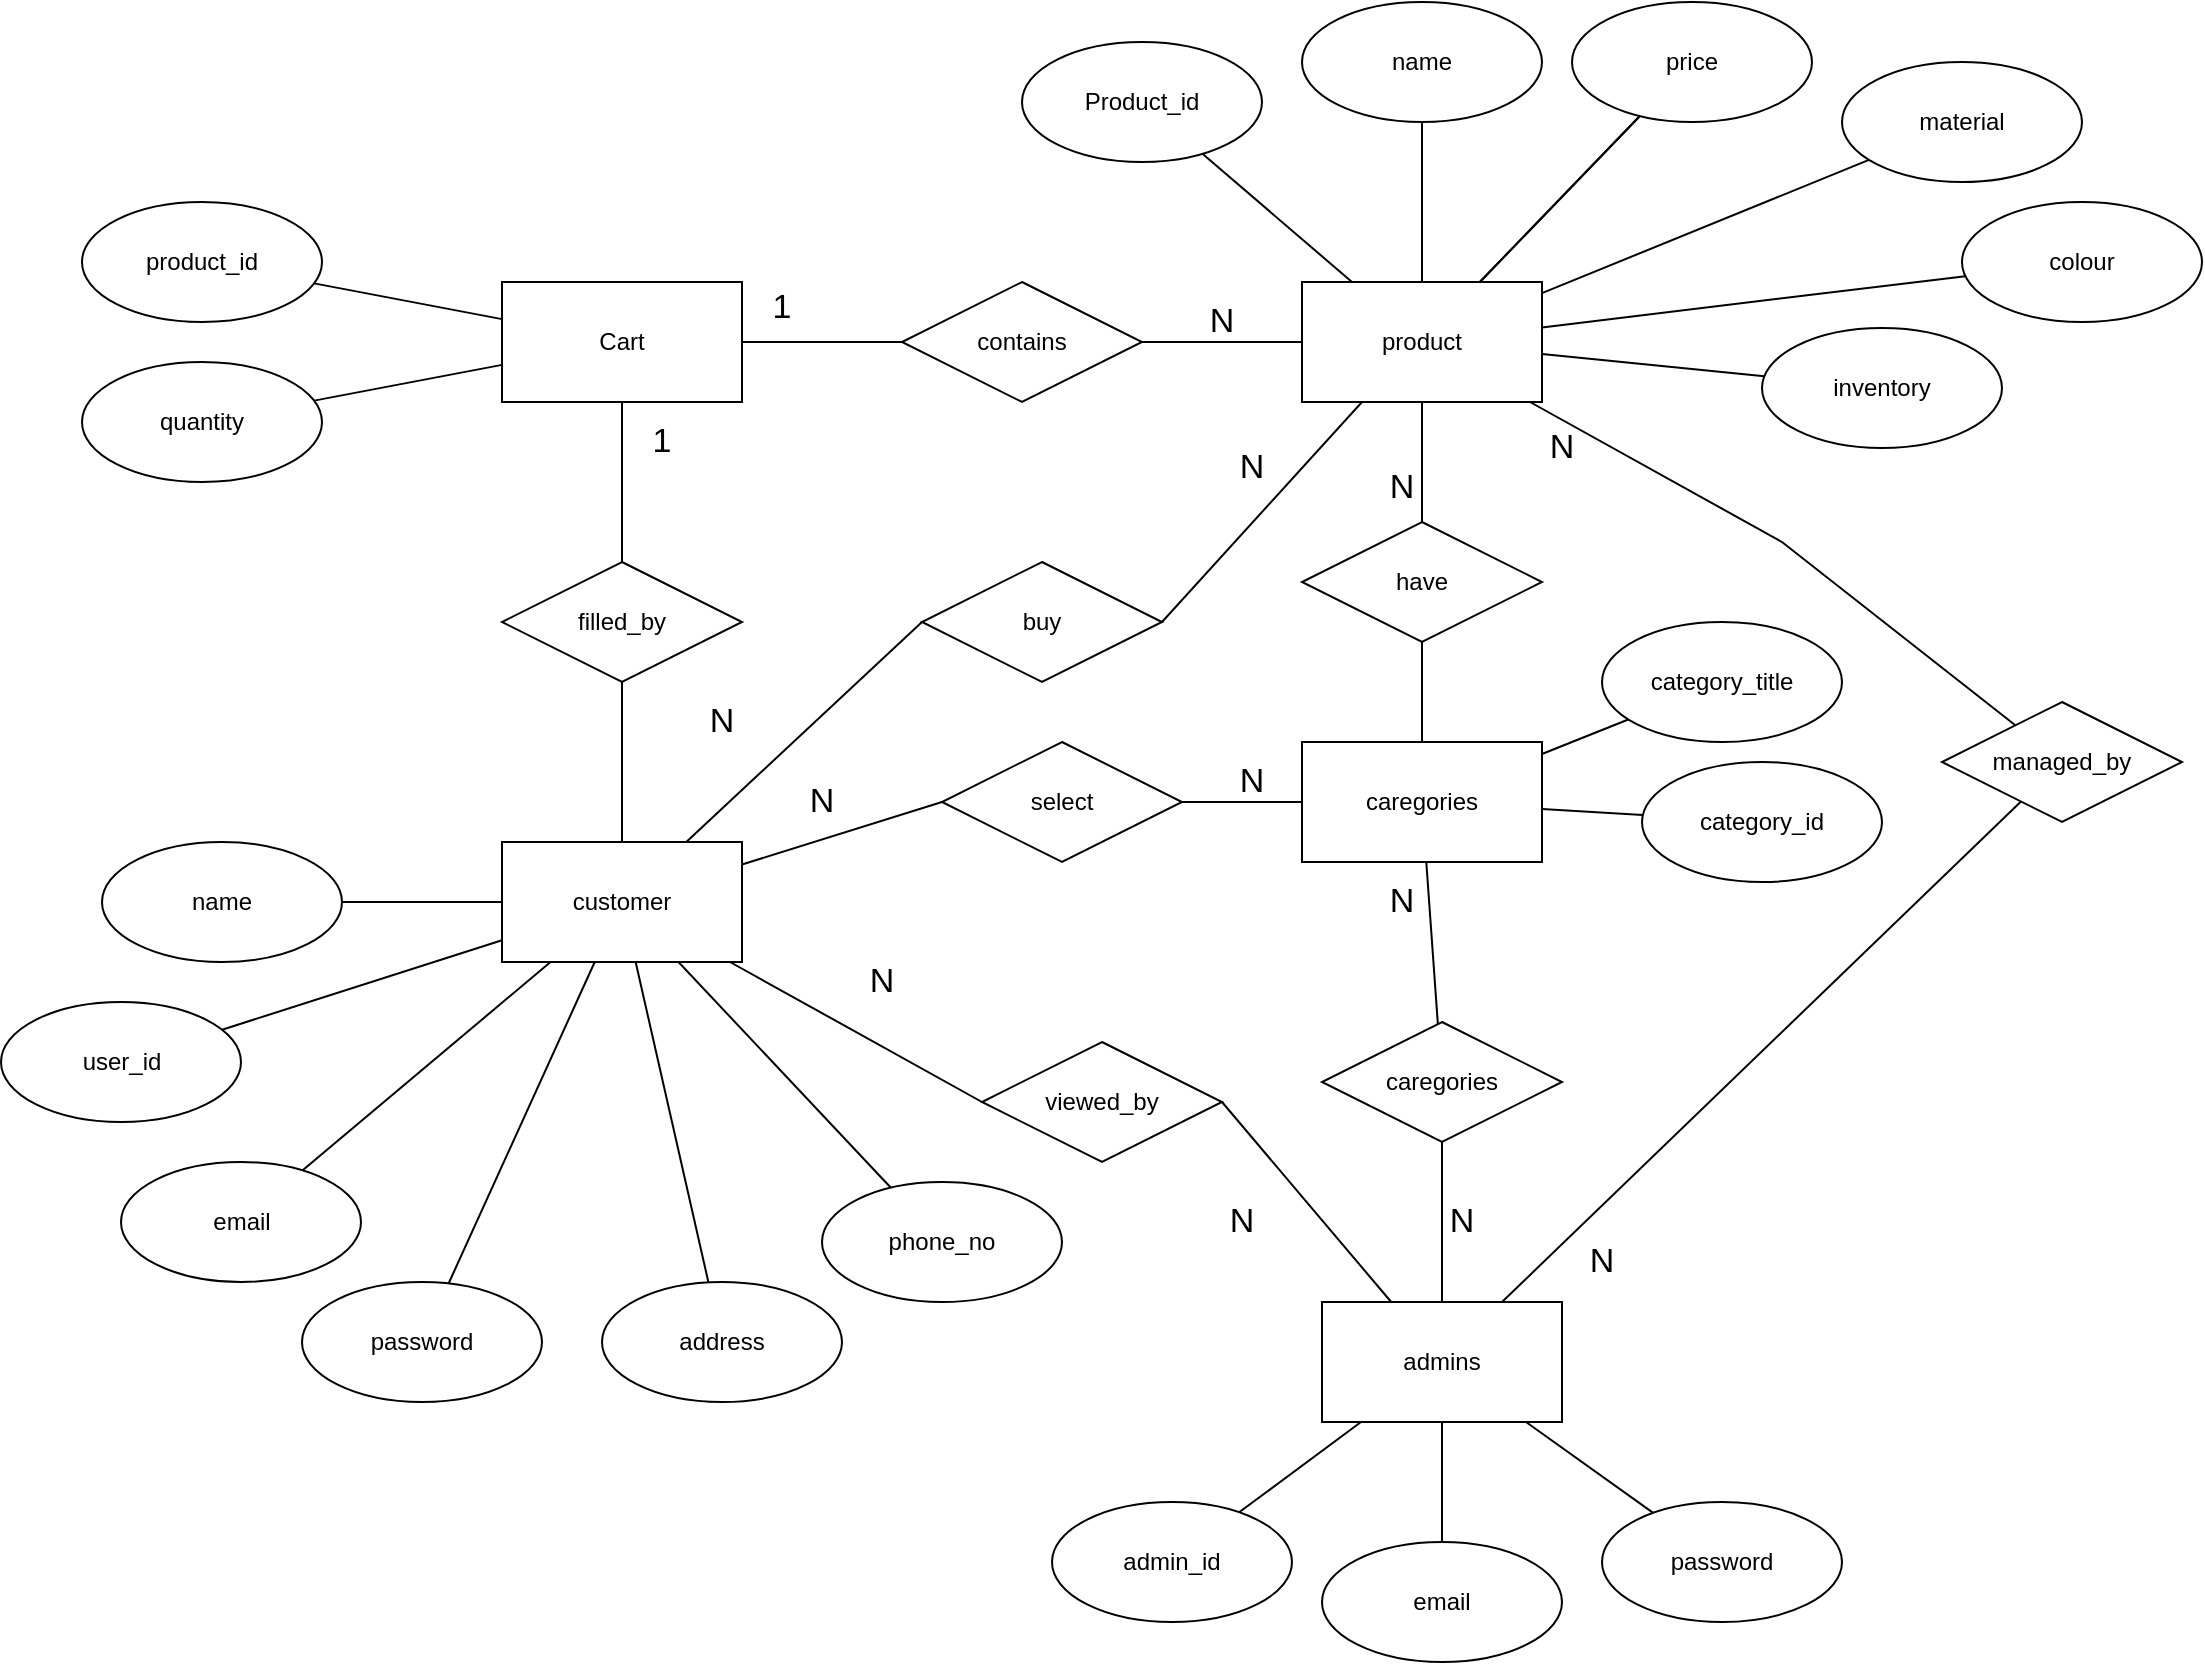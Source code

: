 <mxfile version="12.2.2" type="device" pages="1"><diagram id="SkSIA3Jad2eiDOknY4_T" name="Page-1"><mxGraphModel dx="2533" dy="1017" grid="1" gridSize="10" guides="1" tooltips="1" connect="1" arrows="1" fold="1" page="1" pageScale="1" pageWidth="850" pageHeight="1100" math="0" shadow="0"><root><mxCell id="0"/><mxCell id="1" parent="0"/><mxCell id="WPujVV-7rI7eU8NZrwp7-5" value="" style="rounded=0;orthogonalLoop=1;jettySize=auto;html=1;endArrow=none;endFill=0;" parent="1" source="WPujVV-7rI7eU8NZrwp7-1" target="WPujVV-7rI7eU8NZrwp7-4" edge="1"><mxGeometry relative="1" as="geometry"/></mxCell><mxCell id="WPujVV-7rI7eU8NZrwp7-7" value="" style="rounded=0;orthogonalLoop=1;jettySize=auto;html=1;endArrow=none;endFill=0;" parent="1" source="WPujVV-7rI7eU8NZrwp7-1" target="WPujVV-7rI7eU8NZrwp7-6" edge="1"><mxGeometry relative="1" as="geometry"/></mxCell><mxCell id="WPujVV-7rI7eU8NZrwp7-9" value="" style="edgeStyle=none;rounded=0;orthogonalLoop=1;jettySize=auto;html=1;endArrow=none;endFill=0;" parent="1" source="WPujVV-7rI7eU8NZrwp7-1" target="WPujVV-7rI7eU8NZrwp7-8" edge="1"><mxGeometry relative="1" as="geometry"/></mxCell><mxCell id="WPujVV-7rI7eU8NZrwp7-32" value="" style="edgeStyle=none;rounded=0;orthogonalLoop=1;jettySize=auto;html=1;endArrow=none;endFill=0;" parent="1" source="WPujVV-7rI7eU8NZrwp7-1" target="WPujVV-7rI7eU8NZrwp7-31" edge="1"><mxGeometry relative="1" as="geometry"/></mxCell><mxCell id="WPujVV-7rI7eU8NZrwp7-1" value="Cart" style="rounded=0;whiteSpace=wrap;html=1;" parent="1" vertex="1"><mxGeometry x="190" y="150" width="120" height="60" as="geometry"/></mxCell><mxCell id="WPujVV-7rI7eU8NZrwp7-34" value="" style="edgeStyle=none;rounded=0;orthogonalLoop=1;jettySize=auto;html=1;endArrow=none;endFill=0;" parent="1" source="WPujVV-7rI7eU8NZrwp7-31" target="WPujVV-7rI7eU8NZrwp7-33" edge="1"><mxGeometry relative="1" as="geometry"/></mxCell><mxCell id="WPujVV-7rI7eU8NZrwp7-31" value="filled_by" style="rhombus;whiteSpace=wrap;html=1;fontFamily=Helvetica;fontSize=12;fontColor=#000000;align=center;strokeColor=#000000;fillColor=#ffffff;" parent="1" vertex="1"><mxGeometry x="190" y="290" width="120" height="60" as="geometry"/></mxCell><mxCell id="WPujVV-7rI7eU8NZrwp7-36" value="" style="edgeStyle=none;rounded=0;orthogonalLoop=1;jettySize=auto;html=1;endArrow=none;endFill=0;" parent="1" source="WPujVV-7rI7eU8NZrwp7-33" target="WPujVV-7rI7eU8NZrwp7-35" edge="1"><mxGeometry relative="1" as="geometry"/></mxCell><mxCell id="WPujVV-7rI7eU8NZrwp7-38" value="" style="edgeStyle=none;rounded=0;orthogonalLoop=1;jettySize=auto;html=1;endArrow=none;endFill=0;" parent="1" source="WPujVV-7rI7eU8NZrwp7-33" target="WPujVV-7rI7eU8NZrwp7-37" edge="1"><mxGeometry relative="1" as="geometry"/></mxCell><mxCell id="WPujVV-7rI7eU8NZrwp7-40" value="" style="edgeStyle=none;rounded=0;orthogonalLoop=1;jettySize=auto;html=1;endArrow=none;endFill=0;" parent="1" source="WPujVV-7rI7eU8NZrwp7-33" target="WPujVV-7rI7eU8NZrwp7-39" edge="1"><mxGeometry relative="1" as="geometry"/></mxCell><mxCell id="WPujVV-7rI7eU8NZrwp7-42" value="" style="edgeStyle=none;rounded=0;orthogonalLoop=1;jettySize=auto;html=1;endArrow=none;endFill=0;" parent="1" source="WPujVV-7rI7eU8NZrwp7-33" target="WPujVV-7rI7eU8NZrwp7-41" edge="1"><mxGeometry relative="1" as="geometry"/></mxCell><mxCell id="WPujVV-7rI7eU8NZrwp7-44" value="" style="edgeStyle=none;rounded=0;orthogonalLoop=1;jettySize=auto;html=1;endArrow=none;endFill=0;" parent="1" source="WPujVV-7rI7eU8NZrwp7-33" target="WPujVV-7rI7eU8NZrwp7-43" edge="1"><mxGeometry relative="1" as="geometry"/></mxCell><mxCell id="WPujVV-7rI7eU8NZrwp7-46" value="" style="edgeStyle=none;rounded=0;orthogonalLoop=1;jettySize=auto;html=1;endArrow=none;endFill=0;entryX=0;entryY=0.5;entryDx=0;entryDy=0;" parent="1" source="WPujVV-7rI7eU8NZrwp7-33" target="WPujVV-7rI7eU8NZrwp7-45" edge="1"><mxGeometry relative="1" as="geometry"/></mxCell><mxCell id="WPujVV-7rI7eU8NZrwp7-55" value="" style="edgeStyle=none;rounded=0;orthogonalLoop=1;jettySize=auto;html=1;endArrow=none;endFill=0;entryX=0;entryY=0.5;entryDx=0;entryDy=0;" parent="1" source="WPujVV-7rI7eU8NZrwp7-33" target="WPujVV-7rI7eU8NZrwp7-54" edge="1"><mxGeometry relative="1" as="geometry"/></mxCell><mxCell id="WPujVV-7rI7eU8NZrwp7-74" style="edgeStyle=none;rounded=0;orthogonalLoop=1;jettySize=auto;html=1;endArrow=none;endFill=0;entryX=0;entryY=0.5;entryDx=0;entryDy=0;" parent="1" source="WPujVV-7rI7eU8NZrwp7-33" target="WPujVV-7rI7eU8NZrwp7-75" edge="1"><mxGeometry relative="1" as="geometry"><mxPoint x="480" y="580" as="targetPoint"/></mxGeometry></mxCell><mxCell id="WPujVV-7rI7eU8NZrwp7-112" value="" style="edgeStyle=none;rounded=0;orthogonalLoop=1;jettySize=auto;html=1;endArrow=none;endFill=0;" parent="1" source="WPujVV-7rI7eU8NZrwp7-33" target="WPujVV-7rI7eU8NZrwp7-111" edge="1"><mxGeometry relative="1" as="geometry"/></mxCell><mxCell id="WPujVV-7rI7eU8NZrwp7-33" value="customer" style="rounded=0;whiteSpace=wrap;html=1;fontFamily=Helvetica;fontSize=12;fontColor=#000000;align=center;strokeColor=#000000;fillColor=#ffffff;" parent="1" vertex="1"><mxGeometry x="190" y="430" width="120" height="60" as="geometry"/></mxCell><mxCell id="WPujVV-7rI7eU8NZrwp7-111" value="password" style="ellipse;whiteSpace=wrap;html=1;fontFamily=Helvetica;fontSize=12;fontColor=#000000;align=center;strokeColor=#000000;fillColor=#ffffff;" parent="1" vertex="1"><mxGeometry x="90" y="650" width="120" height="60" as="geometry"/></mxCell><mxCell id="WPujVV-7rI7eU8NZrwp7-56" style="edgeStyle=none;rounded=0;orthogonalLoop=1;jettySize=auto;html=1;entryX=0.25;entryY=1;entryDx=0;entryDy=0;endArrow=none;endFill=0;exitX=1;exitY=0.5;exitDx=0;exitDy=0;" parent="1" source="WPujVV-7rI7eU8NZrwp7-54" target="WPujVV-7rI7eU8NZrwp7-10" edge="1"><mxGeometry relative="1" as="geometry"/></mxCell><mxCell id="WPujVV-7rI7eU8NZrwp7-54" value="buy" style="rhombus;whiteSpace=wrap;html=1;fontFamily=Helvetica;fontSize=12;fontColor=#000000;align=center;strokeColor=#000000;fillColor=#ffffff;" parent="1" vertex="1"><mxGeometry x="400" y="290" width="120" height="60" as="geometry"/></mxCell><mxCell id="WPujVV-7rI7eU8NZrwp7-48" value="" style="edgeStyle=none;rounded=0;orthogonalLoop=1;jettySize=auto;html=1;endArrow=none;endFill=0;entryX=0;entryY=0.5;entryDx=0;entryDy=0;exitX=1;exitY=0.5;exitDx=0;exitDy=0;" parent="1" source="WPujVV-7rI7eU8NZrwp7-45" target="WPujVV-7rI7eU8NZrwp7-27" edge="1"><mxGeometry relative="1" as="geometry"><mxPoint x="672.632" y="556.316" as="targetPoint"/></mxGeometry></mxCell><mxCell id="WPujVV-7rI7eU8NZrwp7-45" value="select" style="rhombus;whiteSpace=wrap;html=1;fontFamily=Helvetica;fontSize=12;fontColor=#000000;align=center;strokeColor=#000000;fillColor=#ffffff;" parent="1" vertex="1"><mxGeometry x="410" y="380" width="120" height="60" as="geometry"/></mxCell><mxCell id="WPujVV-7rI7eU8NZrwp7-43" value="address" style="ellipse;whiteSpace=wrap;html=1;fontFamily=Helvetica;fontSize=12;fontColor=#000000;align=center;strokeColor=#000000;fillColor=#ffffff;" parent="1" vertex="1"><mxGeometry x="240" y="650" width="120" height="60" as="geometry"/></mxCell><mxCell id="WPujVV-7rI7eU8NZrwp7-41" value="phone_no" style="ellipse;whiteSpace=wrap;html=1;fontFamily=Helvetica;fontSize=12;fontColor=#000000;align=center;strokeColor=#000000;fillColor=#ffffff;" parent="1" vertex="1"><mxGeometry x="350" y="600" width="120" height="60" as="geometry"/></mxCell><mxCell id="WPujVV-7rI7eU8NZrwp7-39" value="email" style="ellipse;whiteSpace=wrap;html=1;fontFamily=Helvetica;fontSize=12;fontColor=#000000;align=center;strokeColor=#000000;fillColor=#ffffff;" parent="1" vertex="1"><mxGeometry x="-0.5" y="590" width="120" height="60" as="geometry"/></mxCell><mxCell id="WPujVV-7rI7eU8NZrwp7-37" value="user_id" style="ellipse;whiteSpace=wrap;html=1;fontFamily=Helvetica;fontSize=12;fontColor=#000000;align=center;strokeColor=#000000;fillColor=#ffffff;" parent="1" vertex="1"><mxGeometry x="-60.5" y="510" width="120" height="60" as="geometry"/></mxCell><mxCell id="WPujVV-7rI7eU8NZrwp7-35" value="name" style="ellipse;whiteSpace=wrap;html=1;fontFamily=Helvetica;fontSize=12;fontColor=#000000;align=center;strokeColor=#000000;fillColor=#ffffff;" parent="1" vertex="1"><mxGeometry x="-10" y="430" width="120" height="60" as="geometry"/></mxCell><mxCell id="WPujVV-7rI7eU8NZrwp7-11" value="" style="edgeStyle=none;rounded=0;orthogonalLoop=1;jettySize=auto;html=1;endArrow=none;endFill=0;" parent="1" source="WPujVV-7rI7eU8NZrwp7-8" target="WPujVV-7rI7eU8NZrwp7-10" edge="1"><mxGeometry relative="1" as="geometry"/></mxCell><mxCell id="WPujVV-7rI7eU8NZrwp7-8" value="contains" style="rhombus;whiteSpace=wrap;html=1;fontFamily=Helvetica;fontSize=12;fontColor=#000000;align=center;strokeColor=#000000;fillColor=#ffffff;" parent="1" vertex="1"><mxGeometry x="390" y="150" width="120" height="60" as="geometry"/></mxCell><mxCell id="WPujVV-7rI7eU8NZrwp7-13" value="" style="edgeStyle=none;rounded=0;orthogonalLoop=1;jettySize=auto;html=1;endArrow=none;endFill=0;" parent="1" source="WPujVV-7rI7eU8NZrwp7-10" target="WPujVV-7rI7eU8NZrwp7-12" edge="1"><mxGeometry relative="1" as="geometry"/></mxCell><mxCell id="WPujVV-7rI7eU8NZrwp7-15" value="" style="edgeStyle=none;rounded=0;orthogonalLoop=1;jettySize=auto;html=1;endArrow=none;endFill=0;" parent="1" source="WPujVV-7rI7eU8NZrwp7-10" target="WPujVV-7rI7eU8NZrwp7-14" edge="1"><mxGeometry relative="1" as="geometry"/></mxCell><mxCell id="WPujVV-7rI7eU8NZrwp7-16" value="" style="edgeStyle=none;rounded=0;orthogonalLoop=1;jettySize=auto;html=1;endArrow=none;endFill=0;" parent="1" source="WPujVV-7rI7eU8NZrwp7-10" target="WPujVV-7rI7eU8NZrwp7-14" edge="1"><mxGeometry relative="1" as="geometry"/></mxCell><mxCell id="WPujVV-7rI7eU8NZrwp7-18" value="" style="edgeStyle=none;rounded=0;orthogonalLoop=1;jettySize=auto;html=1;endArrow=none;endFill=0;" parent="1" source="WPujVV-7rI7eU8NZrwp7-10" target="WPujVV-7rI7eU8NZrwp7-17" edge="1"><mxGeometry relative="1" as="geometry"/></mxCell><mxCell id="WPujVV-7rI7eU8NZrwp7-20" value="" style="edgeStyle=none;rounded=0;orthogonalLoop=1;jettySize=auto;html=1;endArrow=none;endFill=0;" parent="1" source="WPujVV-7rI7eU8NZrwp7-10" target="WPujVV-7rI7eU8NZrwp7-19" edge="1"><mxGeometry relative="1" as="geometry"/></mxCell><mxCell id="WPujVV-7rI7eU8NZrwp7-22" value="" style="edgeStyle=none;rounded=0;orthogonalLoop=1;jettySize=auto;html=1;endArrow=none;endFill=0;" parent="1" source="WPujVV-7rI7eU8NZrwp7-10" target="WPujVV-7rI7eU8NZrwp7-21" edge="1"><mxGeometry relative="1" as="geometry"/></mxCell><mxCell id="WPujVV-7rI7eU8NZrwp7-25" value="" style="edgeStyle=none;rounded=0;orthogonalLoop=1;jettySize=auto;html=1;endArrow=none;endFill=0;" parent="1" source="WPujVV-7rI7eU8NZrwp7-10" target="WPujVV-7rI7eU8NZrwp7-24" edge="1"><mxGeometry relative="1" as="geometry"/></mxCell><mxCell id="WPujVV-7rI7eU8NZrwp7-70" value="" style="edgeStyle=none;rounded=0;orthogonalLoop=1;jettySize=auto;html=1;endArrow=none;endFill=0;" parent="1" source="WPujVV-7rI7eU8NZrwp7-10" target="WPujVV-7rI7eU8NZrwp7-69" edge="1"><mxGeometry relative="1" as="geometry"><Array as="points"><mxPoint x="830" y="280"/></Array></mxGeometry></mxCell><mxCell id="WPujVV-7rI7eU8NZrwp7-78" value="" style="edgeStyle=none;rounded=0;orthogonalLoop=1;jettySize=auto;html=1;endArrow=none;endFill=0;" parent="1" source="WPujVV-7rI7eU8NZrwp7-10" target="WPujVV-7rI7eU8NZrwp7-77" edge="1"><mxGeometry relative="1" as="geometry"/></mxCell><mxCell id="WPujVV-7rI7eU8NZrwp7-10" value="product" style="rounded=0;whiteSpace=wrap;html=1;fontFamily=Helvetica;fontSize=12;fontColor=#000000;align=center;strokeColor=#000000;fillColor=#ffffff;" parent="1" vertex="1"><mxGeometry x="590" y="150" width="120" height="60" as="geometry"/></mxCell><mxCell id="WPujVV-7rI7eU8NZrwp7-77" value="inventory" style="ellipse;whiteSpace=wrap;html=1;fontFamily=Helvetica;fontSize=12;fontColor=#000000;align=center;strokeColor=#000000;fillColor=#ffffff;" parent="1" vertex="1"><mxGeometry x="820" y="173" width="120" height="60" as="geometry"/></mxCell><mxCell id="WPujVV-7rI7eU8NZrwp7-73" style="edgeStyle=none;rounded=0;orthogonalLoop=1;jettySize=auto;html=1;entryX=0.75;entryY=0;entryDx=0;entryDy=0;endArrow=none;endFill=0;" parent="1" source="WPujVV-7rI7eU8NZrwp7-69" target="WPujVV-7rI7eU8NZrwp7-59" edge="1"><mxGeometry relative="1" as="geometry"/></mxCell><mxCell id="WPujVV-7rI7eU8NZrwp7-69" value="managed_by" style="rhombus;whiteSpace=wrap;html=1;fontFamily=Helvetica;fontSize=12;fontColor=#000000;align=center;strokeColor=#000000;fillColor=#ffffff;" parent="1" vertex="1"><mxGeometry x="910" y="360" width="120" height="60" as="geometry"/></mxCell><mxCell id="WPujVV-7rI7eU8NZrwp7-28" value="" style="edgeStyle=none;rounded=0;orthogonalLoop=1;jettySize=auto;html=1;endArrow=none;endFill=0;" parent="1" source="WPujVV-7rI7eU8NZrwp7-24" target="WPujVV-7rI7eU8NZrwp7-27" edge="1"><mxGeometry relative="1" as="geometry"/></mxCell><mxCell id="WPujVV-7rI7eU8NZrwp7-24" value="have" style="rhombus;whiteSpace=wrap;html=1;fontFamily=Helvetica;fontSize=12;fontColor=#000000;align=center;strokeColor=#000000;fillColor=#ffffff;" parent="1" vertex="1"><mxGeometry x="590" y="270" width="120" height="60" as="geometry"/></mxCell><mxCell id="WPujVV-7rI7eU8NZrwp7-30" value="" style="edgeStyle=none;rounded=0;orthogonalLoop=1;jettySize=auto;html=1;endArrow=none;endFill=0;" parent="1" source="WPujVV-7rI7eU8NZrwp7-27" target="WPujVV-7rI7eU8NZrwp7-29" edge="1"><mxGeometry relative="1" as="geometry"/></mxCell><mxCell id="WPujVV-7rI7eU8NZrwp7-50" value="" style="edgeStyle=none;rounded=0;orthogonalLoop=1;jettySize=auto;html=1;endArrow=none;endFill=0;" parent="1" source="WPujVV-7rI7eU8NZrwp7-27" target="WPujVV-7rI7eU8NZrwp7-49" edge="1"><mxGeometry relative="1" as="geometry"/></mxCell><mxCell id="WPujVV-7rI7eU8NZrwp7-58" value="" style="edgeStyle=none;rounded=0;orthogonalLoop=1;jettySize=auto;html=1;endArrow=none;endFill=0;" parent="1" source="WPujVV-7rI7eU8NZrwp7-27" target="WPujVV-7rI7eU8NZrwp7-57" edge="1"><mxGeometry relative="1" as="geometry"/></mxCell><mxCell id="WPujVV-7rI7eU8NZrwp7-27" value="caregories" style="rounded=0;whiteSpace=wrap;html=1;fontFamily=Helvetica;fontSize=12;fontColor=#000000;align=center;strokeColor=#000000;fillColor=#ffffff;" parent="1" vertex="1"><mxGeometry x="590" y="380" width="120" height="60" as="geometry"/></mxCell><mxCell id="WPujVV-7rI7eU8NZrwp7-60" value="" style="edgeStyle=none;rounded=0;orthogonalLoop=1;jettySize=auto;html=1;endArrow=none;endFill=0;" parent="1" source="WPujVV-7rI7eU8NZrwp7-57" target="WPujVV-7rI7eU8NZrwp7-59" edge="1"><mxGeometry relative="1" as="geometry"/></mxCell><mxCell id="WPujVV-7rI7eU8NZrwp7-57" value="caregories" style="rhombus;whiteSpace=wrap;html=1;fontFamily=Helvetica;fontSize=12;fontColor=#000000;align=center;strokeColor=#000000;fillColor=#ffffff;" parent="1" vertex="1"><mxGeometry x="600" y="520" width="120" height="60" as="geometry"/></mxCell><mxCell id="WPujVV-7rI7eU8NZrwp7-62" value="" style="edgeStyle=none;rounded=0;orthogonalLoop=1;jettySize=auto;html=1;endArrow=none;endFill=0;" parent="1" source="WPujVV-7rI7eU8NZrwp7-59" target="WPujVV-7rI7eU8NZrwp7-61" edge="1"><mxGeometry relative="1" as="geometry"/></mxCell><mxCell id="WPujVV-7rI7eU8NZrwp7-64" value="" style="edgeStyle=none;rounded=0;orthogonalLoop=1;jettySize=auto;html=1;endArrow=none;endFill=0;" parent="1" source="WPujVV-7rI7eU8NZrwp7-59" target="WPujVV-7rI7eU8NZrwp7-63" edge="1"><mxGeometry relative="1" as="geometry"/></mxCell><mxCell id="WPujVV-7rI7eU8NZrwp7-66" value="" style="edgeStyle=none;rounded=0;orthogonalLoop=1;jettySize=auto;html=1;endArrow=none;endFill=0;" parent="1" source="WPujVV-7rI7eU8NZrwp7-59" target="WPujVV-7rI7eU8NZrwp7-65" edge="1"><mxGeometry relative="1" as="geometry"/></mxCell><mxCell id="WPujVV-7rI7eU8NZrwp7-76" value="" style="edgeStyle=none;rounded=0;orthogonalLoop=1;jettySize=auto;html=1;endArrow=none;endFill=0;entryX=1;entryY=0.5;entryDx=0;entryDy=0;" parent="1" source="WPujVV-7rI7eU8NZrwp7-59" target="WPujVV-7rI7eU8NZrwp7-75" edge="1"><mxGeometry relative="1" as="geometry"/></mxCell><mxCell id="WPujVV-7rI7eU8NZrwp7-59" value="admins" style="rounded=0;whiteSpace=wrap;html=1;fontFamily=Helvetica;fontSize=12;fontColor=#000000;align=center;strokeColor=#000000;fillColor=#ffffff;" parent="1" vertex="1"><mxGeometry x="600" y="660" width="120" height="60" as="geometry"/></mxCell><mxCell id="WPujVV-7rI7eU8NZrwp7-75" value="viewed_by" style="rhombus;whiteSpace=wrap;html=1;fontFamily=Helvetica;fontSize=12;fontColor=#000000;align=center;strokeColor=#000000;fillColor=#ffffff;" parent="1" vertex="1"><mxGeometry x="430" y="530" width="120" height="60" as="geometry"/></mxCell><mxCell id="WPujVV-7rI7eU8NZrwp7-65" value="password" style="ellipse;whiteSpace=wrap;html=1;fontFamily=Helvetica;fontSize=12;fontColor=#000000;align=center;strokeColor=#000000;fillColor=#ffffff;" parent="1" vertex="1"><mxGeometry x="740" y="760" width="120" height="60" as="geometry"/></mxCell><mxCell id="WPujVV-7rI7eU8NZrwp7-63" value="email" style="ellipse;whiteSpace=wrap;html=1;fontFamily=Helvetica;fontSize=12;fontColor=#000000;align=center;strokeColor=#000000;fillColor=#ffffff;" parent="1" vertex="1"><mxGeometry x="600" y="780" width="120" height="60" as="geometry"/></mxCell><mxCell id="WPujVV-7rI7eU8NZrwp7-61" value="admin_id" style="ellipse;whiteSpace=wrap;html=1;fontFamily=Helvetica;fontSize=12;fontColor=#000000;align=center;strokeColor=#000000;fillColor=#ffffff;" parent="1" vertex="1"><mxGeometry x="465" y="760" width="120" height="60" as="geometry"/></mxCell><mxCell id="WPujVV-7rI7eU8NZrwp7-49" value="category_title" style="ellipse;whiteSpace=wrap;html=1;fontFamily=Helvetica;fontSize=12;fontColor=#000000;align=center;strokeColor=#000000;fillColor=#ffffff;" parent="1" vertex="1"><mxGeometry x="740" y="320" width="120" height="60" as="geometry"/></mxCell><mxCell id="WPujVV-7rI7eU8NZrwp7-29" value="category_id" style="ellipse;whiteSpace=wrap;html=1;fontFamily=Helvetica;fontSize=12;fontColor=#000000;align=center;strokeColor=#000000;fillColor=#ffffff;" parent="1" vertex="1"><mxGeometry x="760" y="390" width="120" height="60" as="geometry"/></mxCell><mxCell id="WPujVV-7rI7eU8NZrwp7-21" value="material" style="ellipse;whiteSpace=wrap;html=1;fontFamily=Helvetica;fontSize=12;fontColor=#000000;align=center;strokeColor=#000000;fillColor=#ffffff;" parent="1" vertex="1"><mxGeometry x="860" y="40" width="120" height="60" as="geometry"/></mxCell><mxCell id="WPujVV-7rI7eU8NZrwp7-19" value="colour" style="ellipse;whiteSpace=wrap;html=1;fontFamily=Helvetica;fontSize=12;fontColor=#000000;align=center;strokeColor=#000000;fillColor=#ffffff;" parent="1" vertex="1"><mxGeometry x="920" y="110" width="120" height="60" as="geometry"/></mxCell><mxCell id="WPujVV-7rI7eU8NZrwp7-17" value="name" style="ellipse;whiteSpace=wrap;html=1;fontFamily=Helvetica;fontSize=12;fontColor=#000000;align=center;strokeColor=#000000;fillColor=#ffffff;" parent="1" vertex="1"><mxGeometry x="590" y="10" width="120" height="60" as="geometry"/></mxCell><mxCell id="WPujVV-7rI7eU8NZrwp7-14" value="price" style="ellipse;whiteSpace=wrap;html=1;fontFamily=Helvetica;fontSize=12;fontColor=#000000;align=center;strokeColor=#000000;fillColor=#ffffff;" parent="1" vertex="1"><mxGeometry x="725" y="10" width="120" height="60" as="geometry"/></mxCell><mxCell id="WPujVV-7rI7eU8NZrwp7-12" value="Product_id" style="ellipse;whiteSpace=wrap;html=1;fontFamily=Helvetica;fontSize=12;fontColor=#000000;align=center;strokeColor=#000000;fillColor=#ffffff;" parent="1" vertex="1"><mxGeometry x="450" y="30" width="120" height="60" as="geometry"/></mxCell><mxCell id="WPujVV-7rI7eU8NZrwp7-6" value="quantity" style="ellipse;whiteSpace=wrap;html=1;fontFamily=Helvetica;fontSize=12;fontColor=#000000;align=center;strokeColor=#000000;fillColor=#ffffff;" parent="1" vertex="1"><mxGeometry x="-20" y="190" width="120" height="60" as="geometry"/></mxCell><mxCell id="WPujVV-7rI7eU8NZrwp7-4" value="product_id" style="ellipse;whiteSpace=wrap;html=1;fontFamily=Helvetica;fontSize=12;fontColor=#000000;align=center;strokeColor=#000000;fillColor=#ffffff;" parent="1" vertex="1"><mxGeometry x="-20" y="110" width="120" height="60" as="geometry"/></mxCell><mxCell id="WPujVV-7rI7eU8NZrwp7-82" value="&lt;font style=&quot;font-size: 17px&quot;&gt;N&lt;/font&gt;" style="text;html=1;strokeColor=none;fillColor=none;align=center;verticalAlign=middle;whiteSpace=wrap;rounded=0;" parent="1" vertex="1"><mxGeometry x="280" y="360" width="40" height="20" as="geometry"/></mxCell><mxCell id="WPujVV-7rI7eU8NZrwp7-83" value="&lt;font style=&quot;font-size: 17px&quot;&gt;N&lt;/font&gt;" style="text;html=1;strokeColor=none;fillColor=none;align=center;verticalAlign=middle;whiteSpace=wrap;rounded=0;" parent="1" vertex="1"><mxGeometry x="540" y="610" width="40" height="20" as="geometry"/></mxCell><mxCell id="WPujVV-7rI7eU8NZrwp7-85" value="&lt;font style=&quot;font-size: 17px&quot;&gt;N&lt;/font&gt;" style="text;html=1;strokeColor=none;fillColor=none;align=center;verticalAlign=middle;whiteSpace=wrap;rounded=0;" parent="1" vertex="1"><mxGeometry x="360" y="490" width="40" height="20" as="geometry"/></mxCell><mxCell id="WPujVV-7rI7eU8NZrwp7-90" value="&lt;font style=&quot;font-size: 17px&quot;&gt;N&lt;/font&gt;" style="text;html=1;strokeColor=none;fillColor=none;align=center;verticalAlign=middle;whiteSpace=wrap;rounded=0;" parent="1" vertex="1"><mxGeometry x="330" y="400" width="40" height="20" as="geometry"/></mxCell><mxCell id="WPujVV-7rI7eU8NZrwp7-91" value="&lt;font style=&quot;font-size: 17px&quot;&gt;N&lt;/font&gt;" style="text;html=1;strokeColor=none;fillColor=none;align=center;verticalAlign=middle;whiteSpace=wrap;rounded=0;" parent="1" vertex="1"><mxGeometry x="545" y="390" width="40" height="20" as="geometry"/></mxCell><mxCell id="WPujVV-7rI7eU8NZrwp7-94" value="&lt;font style=&quot;font-size: 17px&quot;&gt;N&lt;/font&gt;" style="text;html=1;strokeColor=none;fillColor=none;align=center;verticalAlign=middle;whiteSpace=wrap;rounded=0;" parent="1" vertex="1"><mxGeometry x="650" y="610" width="40" height="20" as="geometry"/></mxCell><mxCell id="WPujVV-7rI7eU8NZrwp7-95" value="&lt;font style=&quot;font-size: 17px&quot;&gt;N&lt;/font&gt;" style="text;html=1;strokeColor=none;fillColor=none;align=center;verticalAlign=middle;whiteSpace=wrap;rounded=0;" parent="1" vertex="1"><mxGeometry x="620" y="450" width="40" height="20" as="geometry"/></mxCell><mxCell id="WPujVV-7rI7eU8NZrwp7-96" value="&lt;font style=&quot;font-size: 17px&quot;&gt;N&lt;/font&gt;" style="text;html=1;strokeColor=none;fillColor=none;align=center;verticalAlign=middle;whiteSpace=wrap;rounded=0;" parent="1" vertex="1"><mxGeometry x="720" y="630" width="40" height="20" as="geometry"/></mxCell><mxCell id="WPujVV-7rI7eU8NZrwp7-97" value="&lt;font style=&quot;font-size: 17px&quot;&gt;N&lt;/font&gt;" style="text;html=1;strokeColor=none;fillColor=none;align=center;verticalAlign=middle;whiteSpace=wrap;rounded=0;" parent="1" vertex="1"><mxGeometry x="700" y="223" width="40" height="20" as="geometry"/></mxCell><mxCell id="WPujVV-7rI7eU8NZrwp7-98" value="&lt;font style=&quot;font-size: 17px&quot;&gt;N&lt;/font&gt;" style="text;html=1;strokeColor=none;fillColor=none;align=center;verticalAlign=middle;whiteSpace=wrap;rounded=0;" parent="1" vertex="1"><mxGeometry x="620" y="243" width="40" height="20" as="geometry"/></mxCell><mxCell id="WPujVV-7rI7eU8NZrwp7-99" value="&lt;font style=&quot;font-size: 17px&quot;&gt;N&lt;/font&gt;" style="text;html=1;strokeColor=none;fillColor=none;align=center;verticalAlign=middle;whiteSpace=wrap;rounded=0;" parent="1" vertex="1"><mxGeometry x="545" y="233" width="40" height="20" as="geometry"/></mxCell><mxCell id="WPujVV-7rI7eU8NZrwp7-102" value="&lt;font style=&quot;font-size: 17px&quot;&gt;N&lt;/font&gt;" style="text;html=1;strokeColor=none;fillColor=none;align=center;verticalAlign=middle;whiteSpace=wrap;rounded=0;" parent="1" vertex="1"><mxGeometry x="530" y="160" width="40" height="20" as="geometry"/></mxCell><mxCell id="WPujVV-7rI7eU8NZrwp7-105" value="&lt;font style=&quot;font-size: 17px&quot;&gt;1&lt;/font&gt;" style="text;html=1;strokeColor=none;fillColor=none;align=center;verticalAlign=middle;whiteSpace=wrap;rounded=0;" parent="1" vertex="1"><mxGeometry x="310" y="153" width="40" height="20" as="geometry"/></mxCell><mxCell id="WPujVV-7rI7eU8NZrwp7-106" value="&lt;font style=&quot;font-size: 17px&quot;&gt;1&lt;/font&gt;" style="text;html=1;strokeColor=none;fillColor=none;align=center;verticalAlign=middle;whiteSpace=wrap;rounded=0;" parent="1" vertex="1"><mxGeometry x="250" y="220" width="40" height="20" as="geometry"/></mxCell></root></mxGraphModel></diagram></mxfile>